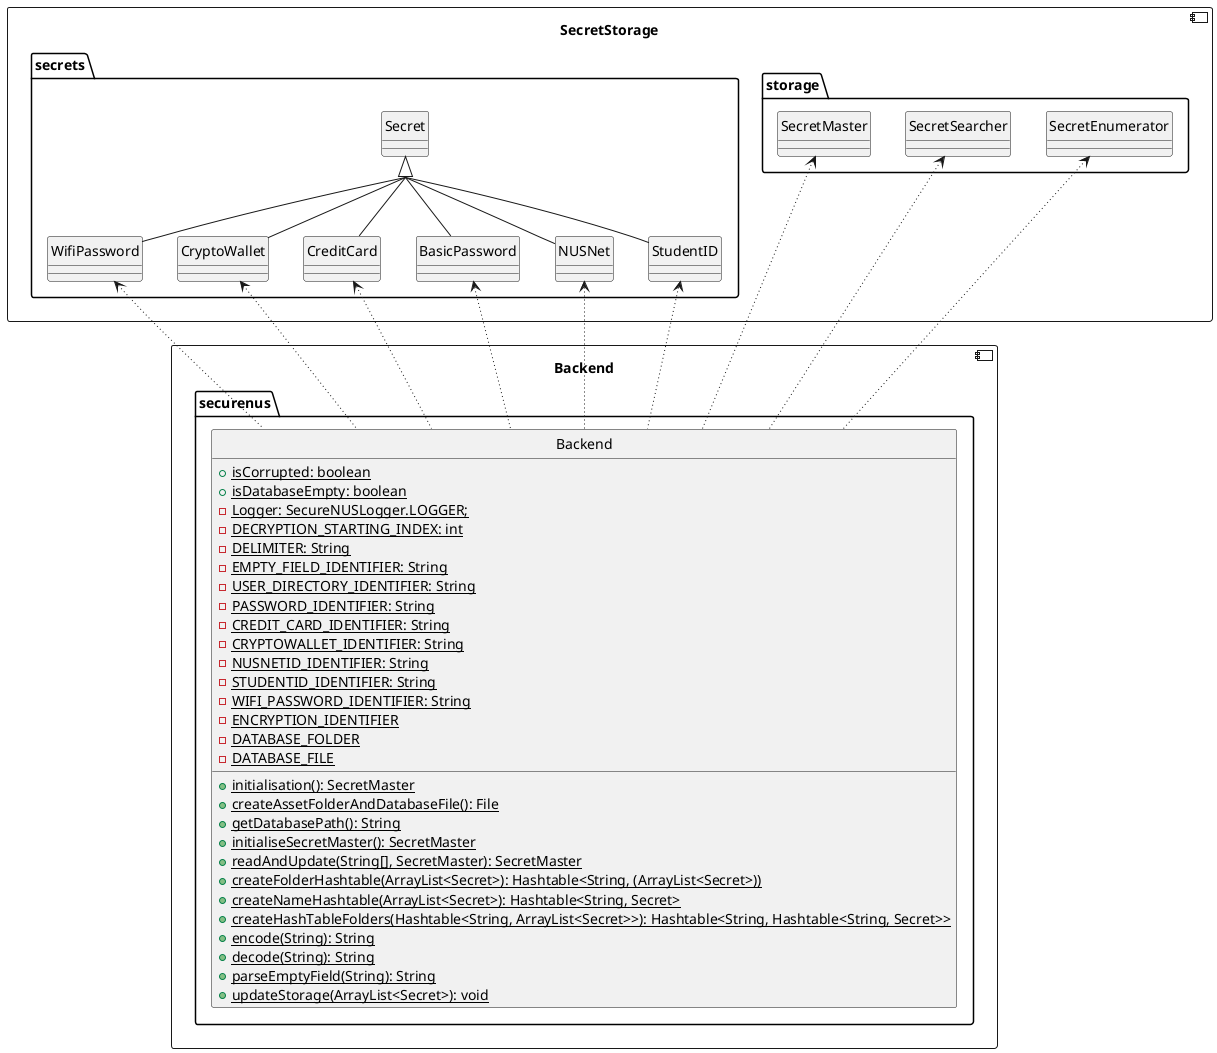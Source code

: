 @startuml
'https://plantuml.com/class-diagram
skinparam groupInheritance 4
hide circle
allowmixing
component Backend {
    package securenus {
        class Backend {
            {static}+ isCorrupted: boolean
            {static}+ isDatabaseEmpty: boolean
            {static}- Logger: SecureNUSLogger.LOGGER;
            {static}- DECRYPTION_STARTING_INDEX: int
            {static}- DELIMITER: String
            {static}- EMPTY_FIELD_IDENTIFIER: String
            {static}- USER_DIRECTORY_IDENTIFIER: String
            {static}- PASSWORD_IDENTIFIER: String
            {static}- CREDIT_CARD_IDENTIFIER: String
            {static}- CRYPTOWALLET_IDENTIFIER: String
            {static}- NUSNETID_IDENTIFIER: String
            {static}- STUDENTID_IDENTIFIER: String
            {static}- WIFI_PASSWORD_IDENTIFIER: String
            {static}- ENCRYPTION_IDENTIFIER
            {static}- DATABASE_FOLDER
            {static}- DATABASE_FILE
            {static}+ initialisation(): SecretMaster
            {static}+ createAssetFolderAndDatabaseFile(): File
            {static}+ getDatabasePath(): String
            {static}+ initialiseSecretMaster(): SecretMaster
            {static}+ readAndUpdate(String[], SecretMaster): SecretMaster
            {static}+ createFolderHashtable(ArrayList<Secret>): Hashtable<String, (ArrayList<Secret>))
            {static}+ createNameHashtable(ArrayList<Secret>): Hashtable<String, Secret>
            {static}+ createHashTableFolders(Hashtable<String, ArrayList<Secret>>): Hashtable<String, Hashtable<String, Secret>>
            {static}+ encode(String): String
            {static}+ decode(String): String
            {static}+ parseEmptyField(String): String
            {static}+ updateStorage(ArrayList<Secret>): void
        }
    }
}

component SecretStorage{
    package storage {
        class SecretMaster {
        }
        class SecretSearcher {
        }
        class SecretEnumerator {
        }
    }
    package secrets {

        Backend.securenus.Backend -[dotted]up-> StudentID
        Backend.securenus.Backend -[dotted]up-> NUSNet
        Backend.securenus.Backend -[dotted]up-> BasicPassword
        Backend.securenus.Backend -[dotted]up-> CreditCard
        Backend.securenus.Backend -[dotted]up-> CryptoWallet
        Backend.securenus.Backend -[dotted]up-> WifiPassword

        class Secret {
        }
        class StudentID {
        }
        class NUSNet {
        }
        class BasicPassword {
        }
        class CreditCard {
        }
        class CryptoWallet {
        }
        class WifiPassword {
        }
        class BasicPassword {
        }
        StudentID --u|> Secret
        NUSNet --u|> Secret
        BasicPassword --u|> Secret
        CryptoWallet --u|> Secret
        CreditCard --u|> Secret
        WifiPassword --u|> Secret
    }
}
Backend.securenus.Backend -[dotted]-> SecretMaster
Backend.securenus.Backend -[dotted]-> SecretSearcher
Backend.securenus.Backend -[dotted]-> SecretEnumerator

@enduml